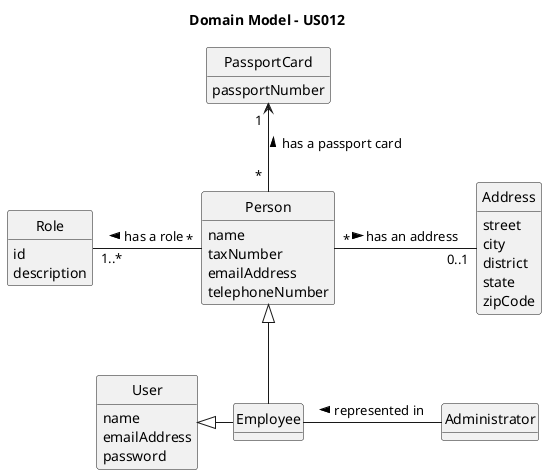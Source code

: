 @startuml
skinparam monochrome true
skinparam packageStyle rectangle
skinparam shadowing false

'left to right direction

skinparam classAttributeIconSize 0

hide circle
hide methods

title Domain Model - US012

class Person {
    name
    taxNumber
    emailAddress
    telephoneNumber
}

class PassportCard {
    passportNumber
}

class Employee {
}

class User {
    name
    emailAddress
    password
}


class Address{
    street
    city
    district
    state
    zipCode
}

class Role {
    id
    description
}

class Administrator {
}

Person "*" --left "1..*" Role : has a role >
Person "*" --right "0..1" Address : has an address >
Person "                        *" --up> "              1" PassportCard : has a passport card >
Employee -left|> User
Employee --up|> Person
Administrator -left Employee : represented in >

@enduml